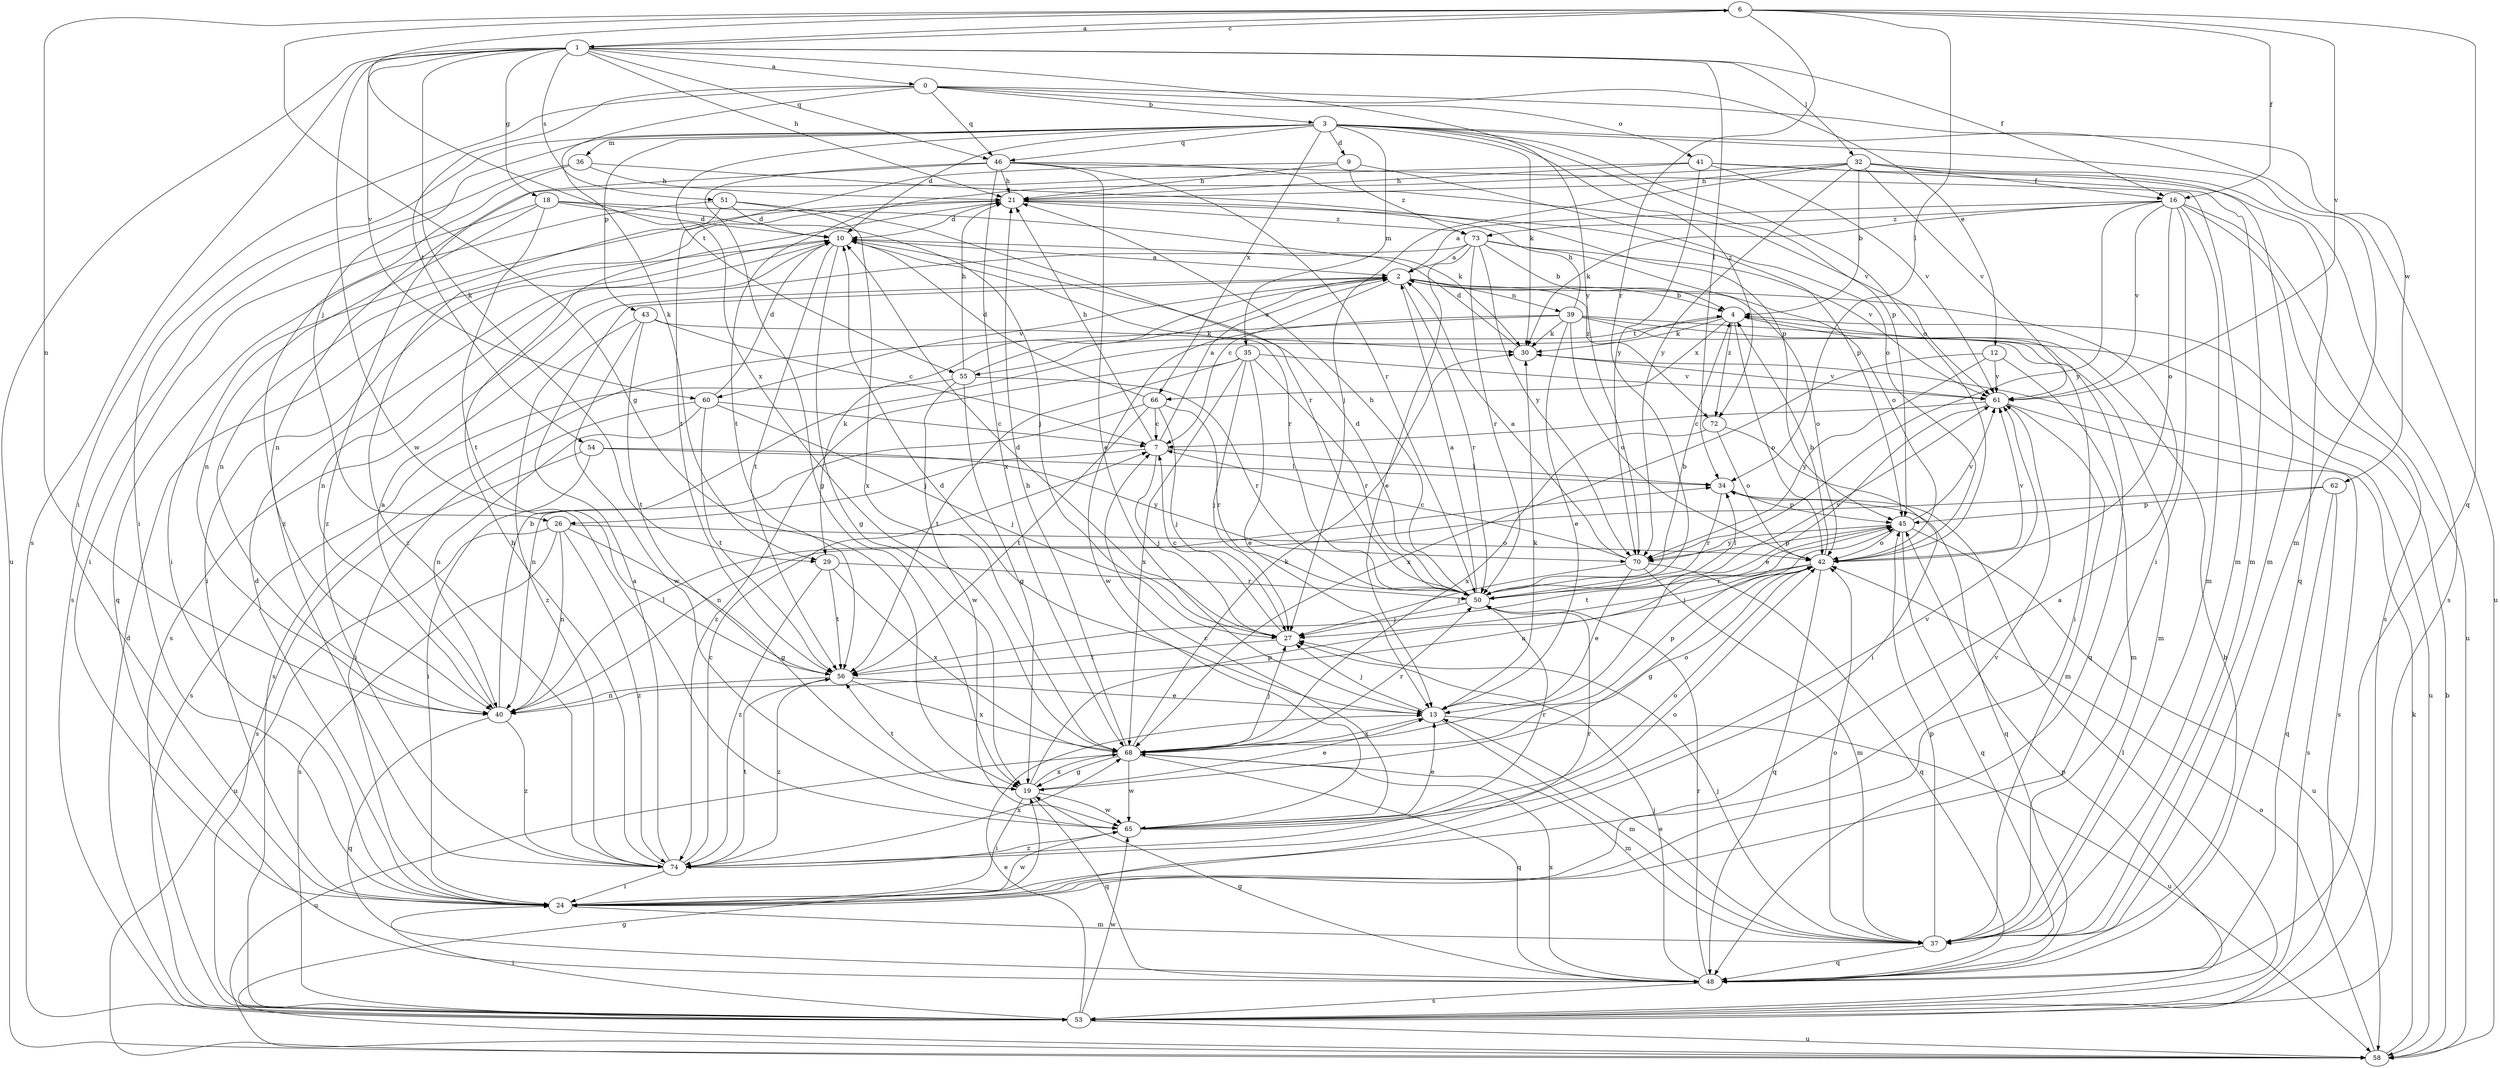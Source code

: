 strict digraph  {
0;
1;
2;
3;
4;
6;
7;
9;
10;
12;
13;
16;
18;
19;
21;
24;
26;
27;
29;
30;
32;
34;
35;
36;
37;
39;
40;
41;
42;
43;
45;
46;
48;
50;
51;
53;
54;
55;
56;
58;
60;
61;
62;
65;
66;
68;
70;
72;
73;
74;
0 -> 3  [label=b];
0 -> 12  [label=e];
0 -> 24  [label=i];
0 -> 29  [label=k];
0 -> 41  [label=o];
0 -> 46  [label=q];
0 -> 54  [label=t];
0 -> 62  [label=w];
1 -> 0  [label=a];
1 -> 6  [label=c];
1 -> 16  [label=f];
1 -> 18  [label=g];
1 -> 21  [label=h];
1 -> 29  [label=k];
1 -> 32  [label=l];
1 -> 34  [label=l];
1 -> 46  [label=q];
1 -> 51  [label=s];
1 -> 53  [label=s];
1 -> 58  [label=u];
1 -> 60  [label=v];
1 -> 65  [label=w];
1 -> 70  [label=y];
2 -> 4  [label=b];
2 -> 7  [label=c];
2 -> 29  [label=k];
2 -> 39  [label=n];
2 -> 42  [label=o];
2 -> 50  [label=r];
2 -> 60  [label=v];
2 -> 72  [label=z];
3 -> 9  [label=d];
3 -> 10  [label=d];
3 -> 24  [label=i];
3 -> 26  [label=j];
3 -> 30  [label=k];
3 -> 35  [label=m];
3 -> 36  [label=m];
3 -> 37  [label=m];
3 -> 42  [label=o];
3 -> 43  [label=p];
3 -> 45  [label=p];
3 -> 46  [label=q];
3 -> 55  [label=t];
3 -> 58  [label=u];
3 -> 66  [label=x];
3 -> 72  [label=z];
4 -> 30  [label=k];
4 -> 42  [label=o];
4 -> 48  [label=q];
4 -> 55  [label=t];
4 -> 66  [label=x];
4 -> 72  [label=z];
6 -> 1  [label=a];
6 -> 16  [label=f];
6 -> 19  [label=g];
6 -> 34  [label=l];
6 -> 40  [label=n];
6 -> 48  [label=q];
6 -> 50  [label=r];
6 -> 61  [label=v];
6 -> 68  [label=x];
7 -> 2  [label=a];
7 -> 21  [label=h];
7 -> 26  [label=j];
7 -> 27  [label=j];
7 -> 34  [label=l];
9 -> 21  [label=h];
9 -> 42  [label=o];
9 -> 56  [label=t];
9 -> 73  [label=z];
10 -> 2  [label=a];
10 -> 19  [label=g];
10 -> 24  [label=i];
10 -> 40  [label=n];
10 -> 50  [label=r];
10 -> 56  [label=t];
12 -> 37  [label=m];
12 -> 61  [label=v];
12 -> 68  [label=x];
12 -> 70  [label=y];
13 -> 10  [label=d];
13 -> 27  [label=j];
13 -> 30  [label=k];
13 -> 37  [label=m];
13 -> 58  [label=u];
13 -> 68  [label=x];
16 -> 2  [label=a];
16 -> 24  [label=i];
16 -> 30  [label=k];
16 -> 37  [label=m];
16 -> 42  [label=o];
16 -> 53  [label=s];
16 -> 58  [label=u];
16 -> 61  [label=v];
16 -> 70  [label=y];
16 -> 73  [label=z];
18 -> 10  [label=d];
18 -> 24  [label=i];
18 -> 27  [label=j];
18 -> 30  [label=k];
18 -> 40  [label=n];
18 -> 56  [label=t];
19 -> 13  [label=e];
19 -> 24  [label=i];
19 -> 45  [label=p];
19 -> 48  [label=q];
19 -> 56  [label=t];
19 -> 65  [label=w];
19 -> 68  [label=x];
21 -> 10  [label=d];
21 -> 24  [label=i];
21 -> 45  [label=p];
21 -> 73  [label=z];
21 -> 74  [label=z];
24 -> 2  [label=a];
24 -> 10  [label=d];
24 -> 37  [label=m];
24 -> 61  [label=v];
24 -> 65  [label=w];
26 -> 19  [label=g];
26 -> 40  [label=n];
26 -> 42  [label=o];
26 -> 53  [label=s];
26 -> 58  [label=u];
26 -> 74  [label=z];
27 -> 7  [label=c];
27 -> 10  [label=d];
27 -> 56  [label=t];
29 -> 50  [label=r];
29 -> 56  [label=t];
29 -> 68  [label=x];
29 -> 74  [label=z];
30 -> 10  [label=d];
30 -> 61  [label=v];
32 -> 4  [label=b];
32 -> 16  [label=f];
32 -> 21  [label=h];
32 -> 27  [label=j];
32 -> 37  [label=m];
32 -> 53  [label=s];
32 -> 56  [label=t];
32 -> 61  [label=v];
32 -> 70  [label=y];
34 -> 45  [label=p];
34 -> 48  [label=q];
34 -> 50  [label=r];
35 -> 13  [label=e];
35 -> 27  [label=j];
35 -> 50  [label=r];
35 -> 56  [label=t];
35 -> 61  [label=v];
35 -> 68  [label=x];
35 -> 74  [label=z];
36 -> 21  [label=h];
36 -> 45  [label=p];
36 -> 53  [label=s];
36 -> 74  [label=z];
37 -> 13  [label=e];
37 -> 27  [label=j];
37 -> 42  [label=o];
37 -> 45  [label=p];
37 -> 48  [label=q];
39 -> 13  [label=e];
39 -> 21  [label=h];
39 -> 24  [label=i];
39 -> 30  [label=k];
39 -> 37  [label=m];
39 -> 42  [label=o];
39 -> 53  [label=s];
39 -> 58  [label=u];
39 -> 65  [label=w];
40 -> 2  [label=a];
40 -> 4  [label=b];
40 -> 34  [label=l];
40 -> 48  [label=q];
40 -> 74  [label=z];
41 -> 21  [label=h];
41 -> 37  [label=m];
41 -> 40  [label=n];
41 -> 48  [label=q];
41 -> 61  [label=v];
41 -> 70  [label=y];
42 -> 4  [label=b];
42 -> 19  [label=g];
42 -> 27  [label=j];
42 -> 40  [label=n];
42 -> 48  [label=q];
42 -> 50  [label=r];
42 -> 61  [label=v];
43 -> 7  [label=c];
43 -> 30  [label=k];
43 -> 56  [label=t];
43 -> 65  [label=w];
43 -> 74  [label=z];
45 -> 42  [label=o];
45 -> 48  [label=q];
45 -> 56  [label=t];
45 -> 58  [label=u];
45 -> 61  [label=v];
45 -> 70  [label=y];
46 -> 13  [label=e];
46 -> 19  [label=g];
46 -> 21  [label=h];
46 -> 37  [label=m];
46 -> 50  [label=r];
46 -> 61  [label=v];
46 -> 68  [label=x];
46 -> 74  [label=z];
48 -> 4  [label=b];
48 -> 19  [label=g];
48 -> 27  [label=j];
48 -> 50  [label=r];
48 -> 53  [label=s];
48 -> 68  [label=x];
50 -> 2  [label=a];
50 -> 4  [label=b];
50 -> 10  [label=d];
50 -> 21  [label=h];
50 -> 27  [label=j];
50 -> 34  [label=l];
50 -> 61  [label=v];
51 -> 10  [label=d];
51 -> 40  [label=n];
51 -> 48  [label=q];
51 -> 50  [label=r];
51 -> 68  [label=x];
53 -> 10  [label=d];
53 -> 13  [label=e];
53 -> 24  [label=i];
53 -> 34  [label=l];
53 -> 45  [label=p];
53 -> 58  [label=u];
53 -> 65  [label=w];
54 -> 24  [label=i];
54 -> 34  [label=l];
54 -> 53  [label=s];
54 -> 70  [label=y];
55 -> 2  [label=a];
55 -> 19  [label=g];
55 -> 21  [label=h];
55 -> 50  [label=r];
55 -> 53  [label=s];
55 -> 65  [label=w];
56 -> 13  [label=e];
56 -> 40  [label=n];
56 -> 68  [label=x];
56 -> 74  [label=z];
58 -> 4  [label=b];
58 -> 19  [label=g];
58 -> 30  [label=k];
58 -> 42  [label=o];
60 -> 7  [label=c];
60 -> 10  [label=d];
60 -> 24  [label=i];
60 -> 27  [label=j];
60 -> 40  [label=n];
60 -> 56  [label=t];
61 -> 7  [label=c];
61 -> 13  [label=e];
61 -> 37  [label=m];
61 -> 53  [label=s];
62 -> 40  [label=n];
62 -> 45  [label=p];
62 -> 48  [label=q];
62 -> 53  [label=s];
65 -> 7  [label=c];
65 -> 13  [label=e];
65 -> 42  [label=o];
65 -> 50  [label=r];
65 -> 61  [label=v];
65 -> 74  [label=z];
66 -> 7  [label=c];
66 -> 10  [label=d];
66 -> 27  [label=j];
66 -> 40  [label=n];
66 -> 50  [label=r];
66 -> 56  [label=t];
68 -> 19  [label=g];
68 -> 21  [label=h];
68 -> 27  [label=j];
68 -> 30  [label=k];
68 -> 37  [label=m];
68 -> 42  [label=o];
68 -> 45  [label=p];
68 -> 48  [label=q];
68 -> 50  [label=r];
68 -> 58  [label=u];
68 -> 65  [label=w];
70 -> 2  [label=a];
70 -> 7  [label=c];
70 -> 13  [label=e];
70 -> 27  [label=j];
70 -> 37  [label=m];
70 -> 45  [label=p];
70 -> 48  [label=q];
72 -> 24  [label=i];
72 -> 42  [label=o];
72 -> 68  [label=x];
73 -> 2  [label=a];
73 -> 4  [label=b];
73 -> 13  [label=e];
73 -> 42  [label=o];
73 -> 50  [label=r];
73 -> 53  [label=s];
73 -> 61  [label=v];
73 -> 70  [label=y];
74 -> 2  [label=a];
74 -> 7  [label=c];
74 -> 21  [label=h];
74 -> 24  [label=i];
74 -> 42  [label=o];
74 -> 50  [label=r];
74 -> 56  [label=t];
74 -> 68  [label=x];
}
